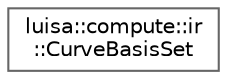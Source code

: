digraph "类继承关系图"
{
 // LATEX_PDF_SIZE
  bgcolor="transparent";
  edge [fontname=Helvetica,fontsize=10,labelfontname=Helvetica,labelfontsize=10];
  node [fontname=Helvetica,fontsize=10,shape=box,height=0.2,width=0.4];
  rankdir="LR";
  Node0 [id="Node000000",label="luisa::compute::ir\l::CurveBasisSet",height=0.2,width=0.4,color="grey40", fillcolor="white", style="filled",URL="$structluisa_1_1compute_1_1ir_1_1_curve_basis_set.html",tooltip=" "];
}

